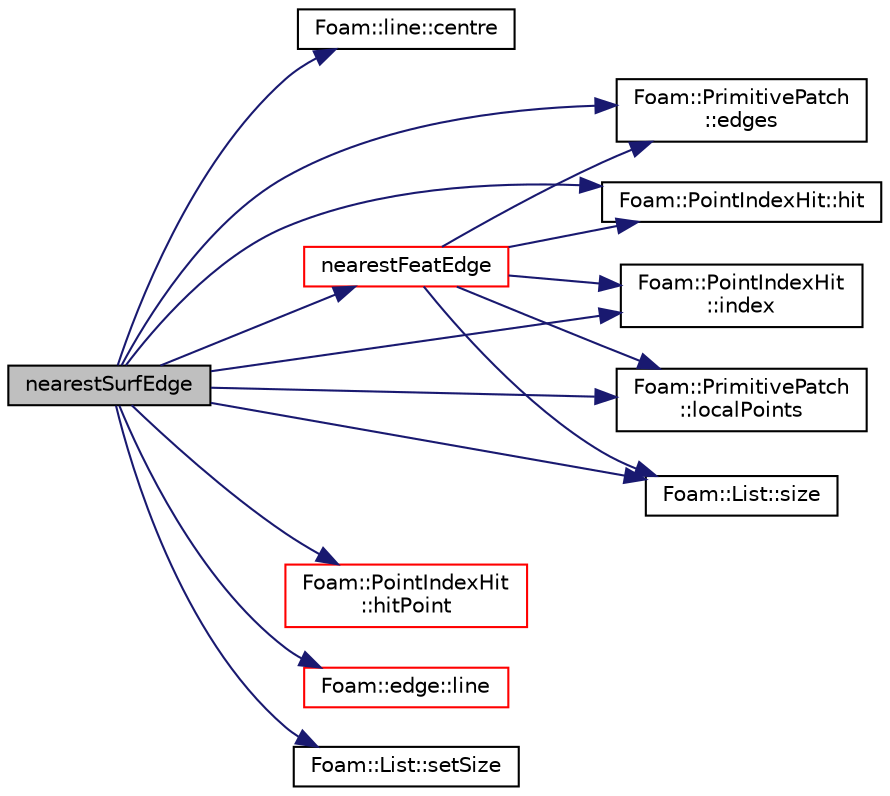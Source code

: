 digraph "nearestSurfEdge"
{
  bgcolor="transparent";
  edge [fontname="Helvetica",fontsize="10",labelfontname="Helvetica",labelfontsize="10"];
  node [fontname="Helvetica",fontsize="10",shape=record];
  rankdir="LR";
  Node2656 [label="nearestSurfEdge",height=0.2,width=0.4,color="black", fillcolor="grey75", style="filled", fontcolor="black"];
  Node2656 -> Node2657 [color="midnightblue",fontsize="10",style="solid",fontname="Helvetica"];
  Node2657 [label="Foam::line::centre",height=0.2,width=0.4,color="black",URL="$a28705.html#a4aab7fc8cd06f933c6912a79d77de59e",tooltip="Return centre (centroid) "];
  Node2656 -> Node2658 [color="midnightblue",fontsize="10",style="solid",fontname="Helvetica"];
  Node2658 [label="Foam::PrimitivePatch\l::edges",height=0.2,width=0.4,color="black",URL="$a28693.html#a21d764179912ddda5c6f95193c289846",tooltip="Return list of edges, address into LOCAL point list. "];
  Node2656 -> Node2659 [color="midnightblue",fontsize="10",style="solid",fontname="Helvetica"];
  Node2659 [label="Foam::PointIndexHit::hit",height=0.2,width=0.4,color="black",URL="$a28721.html#aee8dc30bf27cefe419b15f96e594c155",tooltip="Is there a hit. "];
  Node2656 -> Node2660 [color="midnightblue",fontsize="10",style="solid",fontname="Helvetica"];
  Node2660 [label="Foam::PointIndexHit\l::hitPoint",height=0.2,width=0.4,color="red",URL="$a28721.html#a0350feff966a8bc8833a84ca454f1e5e",tooltip="Return hit point. "];
  Node2656 -> Node2706 [color="midnightblue",fontsize="10",style="solid",fontname="Helvetica"];
  Node2706 [label="Foam::PointIndexHit\l::index",height=0.2,width=0.4,color="black",URL="$a28721.html#a4a438520bb14406481732edc13c119c7",tooltip="Return index. "];
  Node2656 -> Node2707 [color="midnightblue",fontsize="10",style="solid",fontname="Helvetica"];
  Node2707 [label="Foam::edge::line",height=0.2,width=0.4,color="red",URL="$a28361.html#a7e77f7ccd244bd2018175b700da722ca",tooltip="Return edge line. "];
  Node2656 -> Node2711 [color="midnightblue",fontsize="10",style="solid",fontname="Helvetica"];
  Node2711 [label="Foam::PrimitivePatch\l::localPoints",height=0.2,width=0.4,color="black",URL="$a28693.html#aca6c65ee2831bb6795149af7635640a2",tooltip="Return pointField of points in patch. "];
  Node2656 -> Node2712 [color="midnightblue",fontsize="10",style="solid",fontname="Helvetica"];
  Node2712 [label="nearestFeatEdge",height=0.2,width=0.4,color="red",URL="$a26645.html#ac01d061da5ba76a939ce2165a67352f3",tooltip="Find nearest feature edge to each surface edge. Uses the. "];
  Node2712 -> Node2715 [color="midnightblue",fontsize="10",style="solid",fontname="Helvetica"];
  Node2715 [label="Foam::List::size",height=0.2,width=0.4,color="black",URL="$a26833.html#a8a5f6fa29bd4b500caf186f60245b384",tooltip="Override size to be inconsistent with allocated storage. "];
  Node2712 -> Node2658 [color="midnightblue",fontsize="10",style="solid",fontname="Helvetica"];
  Node2712 -> Node2711 [color="midnightblue",fontsize="10",style="solid",fontname="Helvetica"];
  Node2712 -> Node2659 [color="midnightblue",fontsize="10",style="solid",fontname="Helvetica"];
  Node2712 -> Node2706 [color="midnightblue",fontsize="10",style="solid",fontname="Helvetica"];
  Node2656 -> Node2719 [color="midnightblue",fontsize="10",style="solid",fontname="Helvetica"];
  Node2719 [label="Foam::List::setSize",height=0.2,width=0.4,color="black",URL="$a26833.html#aedb985ffeaf1bdbfeccc2a8730405703",tooltip="Reset size of List. "];
  Node2656 -> Node2715 [color="midnightblue",fontsize="10",style="solid",fontname="Helvetica"];
}
